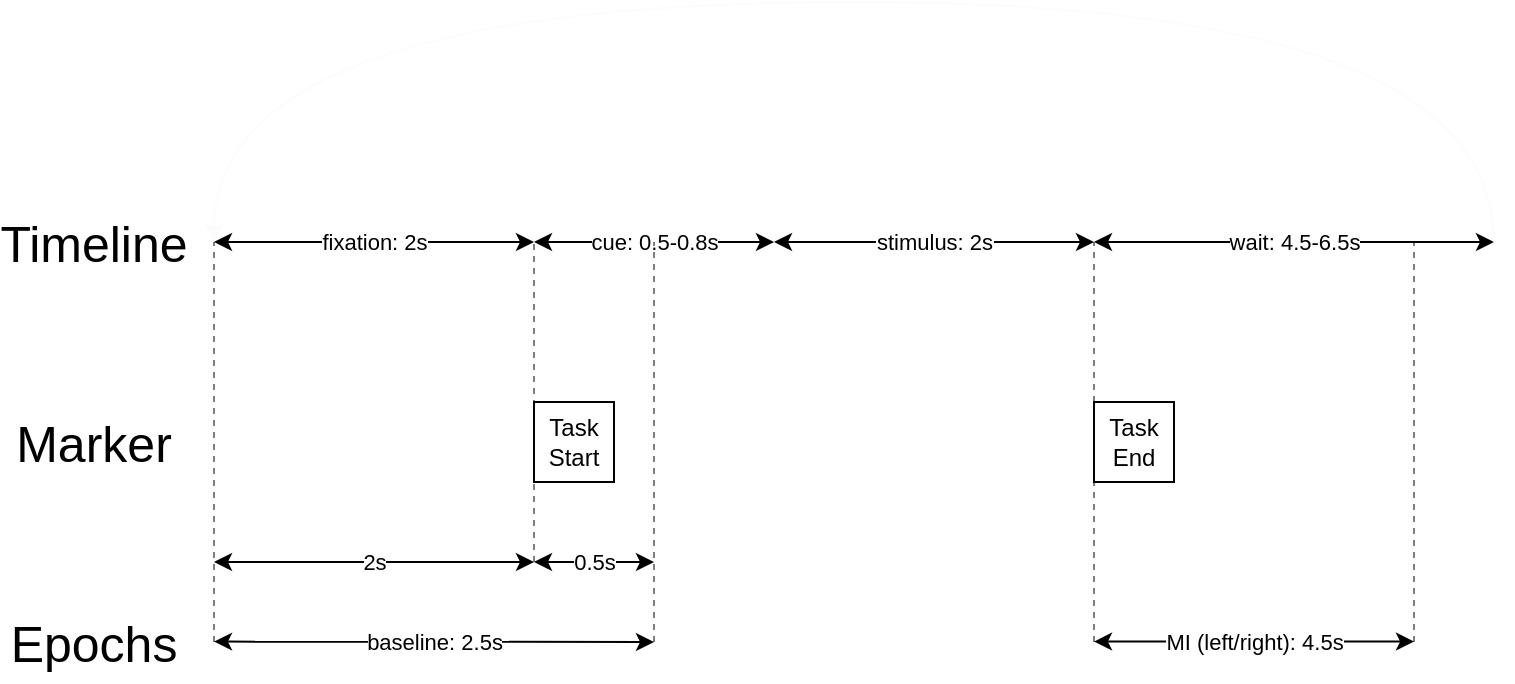 <mxfile version="21.4.0" type="device">
  <diagram name="Page-1" id="biDmzfT7VKrNtg7knRWl">
    <mxGraphModel dx="915" dy="603" grid="1" gridSize="10" guides="1" tooltips="1" connect="1" arrows="1" fold="1" page="1" pageScale="1" pageWidth="850" pageHeight="1100" math="0" shadow="0">
      <root>
        <mxCell id="0" />
        <mxCell id="1" parent="0" />
        <mxCell id="_QOiW5RVLM14a6YCZDDR-1" value="fixation: 2s" style="endArrow=classic;startArrow=classic;html=1;rounded=0;" edge="1" parent="1">
          <mxGeometry width="50" height="50" relative="1" as="geometry">
            <mxPoint x="120" y="240" as="sourcePoint" />
            <mxPoint x="280" y="240" as="targetPoint" />
          </mxGeometry>
        </mxCell>
        <mxCell id="_QOiW5RVLM14a6YCZDDR-2" value="cue: 0.5-0.8s" style="endArrow=classic;startArrow=classic;html=1;rounded=0;" edge="1" parent="1">
          <mxGeometry width="50" height="50" relative="1" as="geometry">
            <mxPoint x="280" y="240" as="sourcePoint" />
            <mxPoint x="400" y="240" as="targetPoint" />
          </mxGeometry>
        </mxCell>
        <mxCell id="_QOiW5RVLM14a6YCZDDR-3" value="stimulus: 2s" style="endArrow=classic;startArrow=classic;html=1;rounded=0;" edge="1" parent="1">
          <mxGeometry width="50" height="50" relative="1" as="geometry">
            <mxPoint x="400" y="240" as="sourcePoint" />
            <mxPoint x="560" y="240" as="targetPoint" />
          </mxGeometry>
        </mxCell>
        <mxCell id="_QOiW5RVLM14a6YCZDDR-4" value="wait: 4.5-6.5s" style="endArrow=classic;startArrow=classic;html=1;rounded=0;" edge="1" parent="1">
          <mxGeometry width="50" height="50" relative="1" as="geometry">
            <mxPoint x="560" y="240" as="sourcePoint" />
            <mxPoint x="760" y="240" as="targetPoint" />
          </mxGeometry>
        </mxCell>
        <mxCell id="_QOiW5RVLM14a6YCZDDR-7" value="Task Start" style="rounded=0;whiteSpace=wrap;html=1;" vertex="1" parent="1">
          <mxGeometry x="280" y="320" width="40" height="40" as="geometry" />
        </mxCell>
        <mxCell id="_QOiW5RVLM14a6YCZDDR-10" value="" style="endArrow=none;dashed=1;html=1;rounded=0;opacity=50;" edge="1" parent="1">
          <mxGeometry width="50" height="50" relative="1" as="geometry">
            <mxPoint x="280" y="400" as="sourcePoint" />
            <mxPoint x="280" y="240" as="targetPoint" />
          </mxGeometry>
        </mxCell>
        <mxCell id="_QOiW5RVLM14a6YCZDDR-11" value="Task End" style="rounded=0;whiteSpace=wrap;html=1;" vertex="1" parent="1">
          <mxGeometry x="560" y="320" width="40" height="40" as="geometry" />
        </mxCell>
        <mxCell id="_QOiW5RVLM14a6YCZDDR-12" value="" style="endArrow=none;dashed=1;html=1;rounded=0;opacity=50;" edge="1" parent="1">
          <mxGeometry width="50" height="50" relative="1" as="geometry">
            <mxPoint x="560" y="320" as="sourcePoint" />
            <mxPoint x="560" y="240" as="targetPoint" />
          </mxGeometry>
        </mxCell>
        <mxCell id="_QOiW5RVLM14a6YCZDDR-13" value="&lt;font style=&quot;font-size: 25px;&quot;&gt;Timeline&lt;/font&gt;" style="text;html=1;strokeColor=none;fillColor=none;align=center;verticalAlign=middle;whiteSpace=wrap;rounded=0;" vertex="1" parent="1">
          <mxGeometry x="30" y="220" width="60" height="40" as="geometry" />
        </mxCell>
        <mxCell id="_QOiW5RVLM14a6YCZDDR-14" value="&lt;font style=&quot;font-size: 25px;&quot;&gt;Marker&lt;/font&gt;" style="text;html=1;strokeColor=none;fillColor=none;align=center;verticalAlign=middle;whiteSpace=wrap;rounded=0;" vertex="1" parent="1">
          <mxGeometry x="30" y="320" width="60" height="40" as="geometry" />
        </mxCell>
        <mxCell id="_QOiW5RVLM14a6YCZDDR-15" value="" style="curved=1;endArrow=classic;html=1;rounded=0;strokeColor=#FAFAFA;opacity=50;" edge="1" parent="1">
          <mxGeometry width="50" height="50" relative="1" as="geometry">
            <mxPoint x="760" y="240" as="sourcePoint" />
            <mxPoint x="120" y="240" as="targetPoint" />
            <Array as="points">
              <mxPoint x="760" y="120" />
              <mxPoint x="120" y="120" />
            </Array>
          </mxGeometry>
        </mxCell>
        <mxCell id="_QOiW5RVLM14a6YCZDDR-16" value="&lt;font style=&quot;font-size: 25px;&quot;&gt;Epochs&lt;/font&gt;" style="text;html=1;strokeColor=none;fillColor=none;align=center;verticalAlign=middle;whiteSpace=wrap;rounded=0;" vertex="1" parent="1">
          <mxGeometry x="30" y="420" width="60" height="40" as="geometry" />
        </mxCell>
        <mxCell id="_QOiW5RVLM14a6YCZDDR-17" value="MI (left/right): 4.5s" style="endArrow=classic;startArrow=classic;html=1;rounded=0;" edge="1" parent="1">
          <mxGeometry width="50" height="50" relative="1" as="geometry">
            <mxPoint x="560" y="439.8" as="sourcePoint" />
            <mxPoint x="720" y="439.8" as="targetPoint" />
          </mxGeometry>
        </mxCell>
        <mxCell id="_QOiW5RVLM14a6YCZDDR-18" value="" style="endArrow=none;dashed=1;html=1;rounded=0;opacity=50;" edge="1" parent="1">
          <mxGeometry width="50" height="50" relative="1" as="geometry">
            <mxPoint x="560" y="440" as="sourcePoint" />
            <mxPoint x="560" y="360" as="targetPoint" />
          </mxGeometry>
        </mxCell>
        <mxCell id="_QOiW5RVLM14a6YCZDDR-19" value="" style="endArrow=none;dashed=1;html=1;rounded=0;opacity=50;" edge="1" parent="1">
          <mxGeometry width="50" height="50" relative="1" as="geometry">
            <mxPoint x="720" y="440" as="sourcePoint" />
            <mxPoint x="720" y="240" as="targetPoint" />
          </mxGeometry>
        </mxCell>
        <mxCell id="_QOiW5RVLM14a6YCZDDR-22" value="0.5s" style="endArrow=classic;startArrow=classic;html=1;rounded=0;" edge="1" parent="1">
          <mxGeometry width="50" height="50" relative="1" as="geometry">
            <mxPoint x="280" y="400" as="sourcePoint" />
            <mxPoint x="340" y="400" as="targetPoint" />
          </mxGeometry>
        </mxCell>
        <mxCell id="_QOiW5RVLM14a6YCZDDR-23" value="" style="endArrow=none;dashed=1;html=1;rounded=0;opacity=50;" edge="1" parent="1">
          <mxGeometry width="50" height="50" relative="1" as="geometry">
            <mxPoint x="340" y="440" as="sourcePoint" />
            <mxPoint x="340" y="240" as="targetPoint" />
          </mxGeometry>
        </mxCell>
        <mxCell id="_QOiW5RVLM14a6YCZDDR-24" value="2s" style="endArrow=classic;startArrow=classic;html=1;rounded=0;" edge="1" parent="1">
          <mxGeometry width="50" height="50" relative="1" as="geometry">
            <mxPoint x="120" y="400" as="sourcePoint" />
            <mxPoint x="280" y="400" as="targetPoint" />
          </mxGeometry>
        </mxCell>
        <mxCell id="_QOiW5RVLM14a6YCZDDR-25" value="" style="endArrow=none;dashed=1;html=1;rounded=0;opacity=50;" edge="1" parent="1">
          <mxGeometry width="50" height="50" relative="1" as="geometry">
            <mxPoint x="120" y="440" as="sourcePoint" />
            <mxPoint x="120" y="240" as="targetPoint" />
          </mxGeometry>
        </mxCell>
        <mxCell id="_QOiW5RVLM14a6YCZDDR-26" value="baseline: 2.5s" style="endArrow=classic;startArrow=classic;html=1;rounded=0;" edge="1" parent="1">
          <mxGeometry width="50" height="50" relative="1" as="geometry">
            <mxPoint x="120" y="439.8" as="sourcePoint" />
            <mxPoint x="340" y="440" as="targetPoint" />
          </mxGeometry>
        </mxCell>
      </root>
    </mxGraphModel>
  </diagram>
</mxfile>
